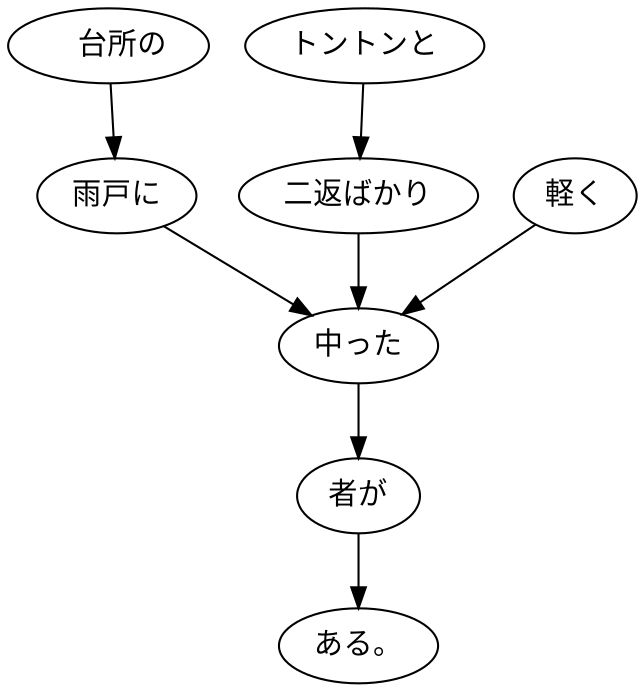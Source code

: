 digraph graph2707 {
	node0 [label="　台所の"];
	node1 [label="雨戸に"];
	node2 [label="トントンと"];
	node3 [label="二返ばかり"];
	node4 [label="軽く"];
	node5 [label="中った"];
	node6 [label="者が"];
	node7 [label="ある。"];
	node0 -> node1;
	node1 -> node5;
	node2 -> node3;
	node3 -> node5;
	node4 -> node5;
	node5 -> node6;
	node6 -> node7;
}
